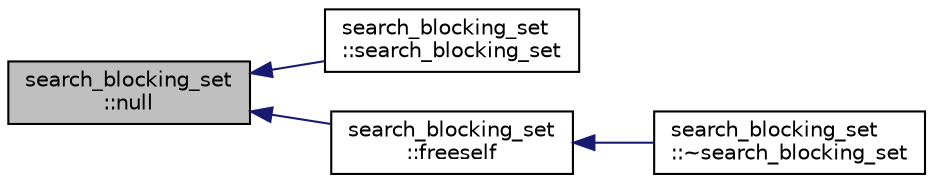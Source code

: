digraph "search_blocking_set::null"
{
  edge [fontname="Helvetica",fontsize="10",labelfontname="Helvetica",labelfontsize="10"];
  node [fontname="Helvetica",fontsize="10",shape=record];
  rankdir="LR";
  Node871 [label="search_blocking_set\l::null",height=0.2,width=0.4,color="black", fillcolor="grey75", style="filled", fontcolor="black"];
  Node871 -> Node872 [dir="back",color="midnightblue",fontsize="10",style="solid",fontname="Helvetica"];
  Node872 [label="search_blocking_set\l::search_blocking_set",height=0.2,width=0.4,color="black", fillcolor="white", style="filled",URL="$dc/d36/classsearch__blocking__set.html#a6076edc87a45e46e63906c624e16f71d"];
  Node871 -> Node873 [dir="back",color="midnightblue",fontsize="10",style="solid",fontname="Helvetica"];
  Node873 [label="search_blocking_set\l::freeself",height=0.2,width=0.4,color="black", fillcolor="white", style="filled",URL="$dc/d36/classsearch__blocking__set.html#ab58badb2d8f9653216be9510be9f4873"];
  Node873 -> Node874 [dir="back",color="midnightblue",fontsize="10",style="solid",fontname="Helvetica"];
  Node874 [label="search_blocking_set\l::~search_blocking_set",height=0.2,width=0.4,color="black", fillcolor="white", style="filled",URL="$dc/d36/classsearch__blocking__set.html#a4b1331adc5c666c6a4712e81bba39f5a"];
}
